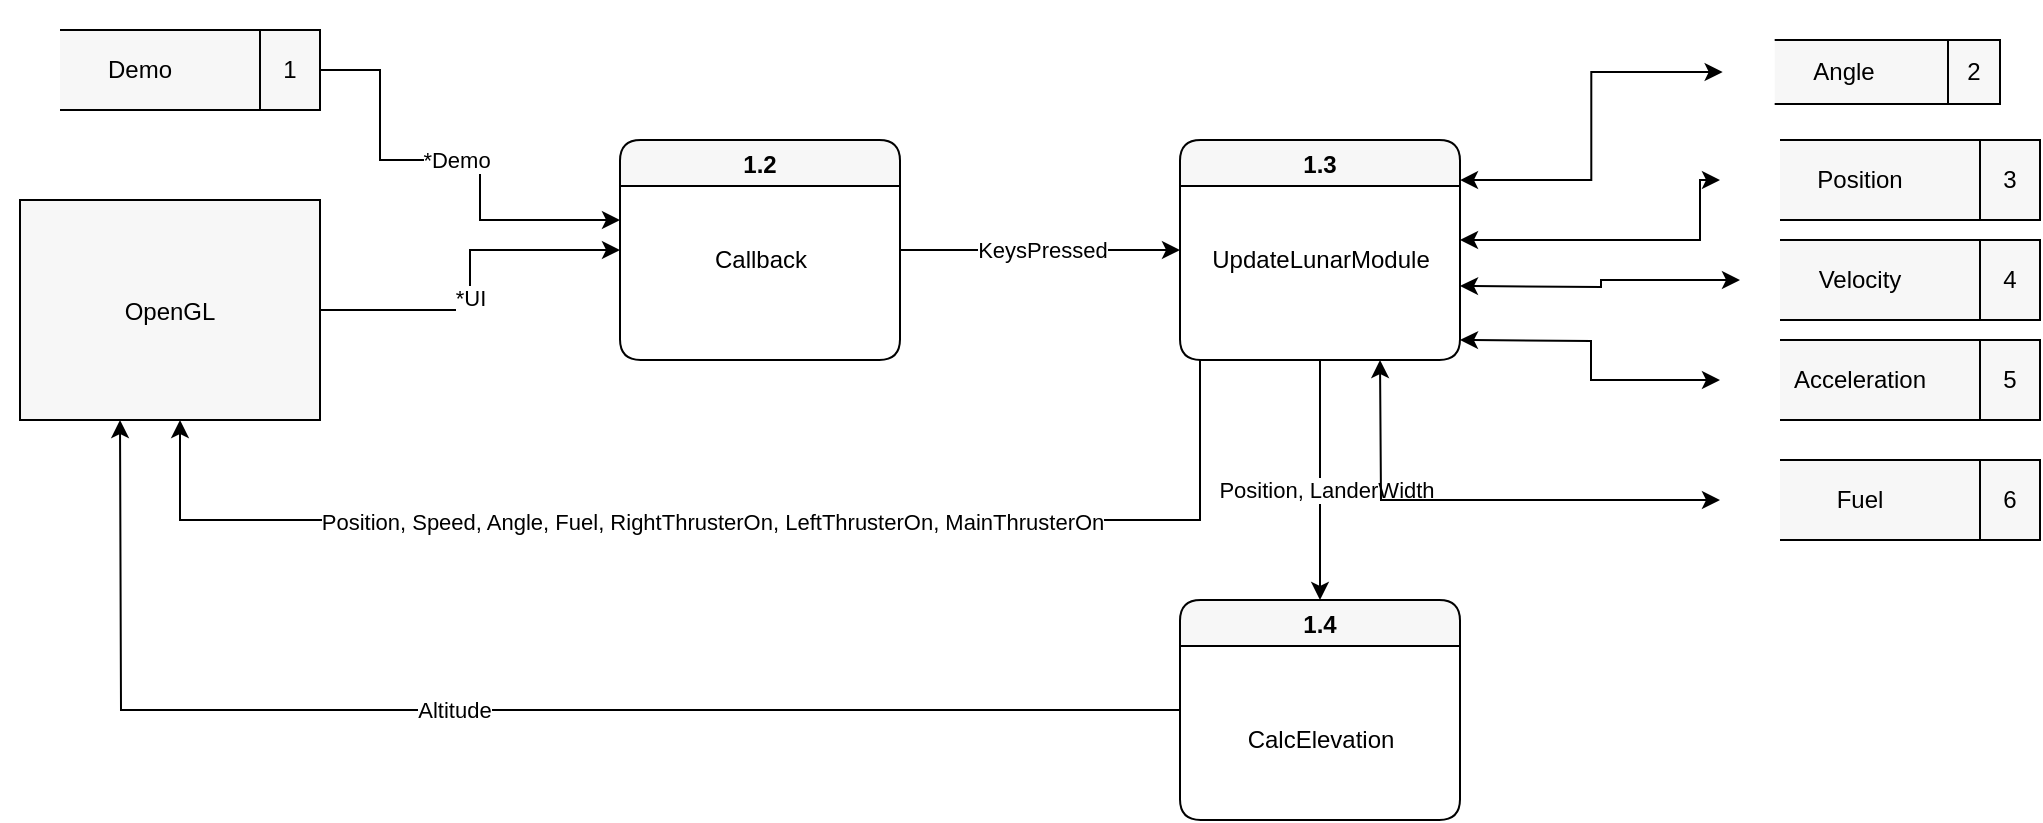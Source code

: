 <mxfile version="15.4.1"><diagram id="tKX5Lr_C8hMCDAKUyTDh" name="Page-1"><mxGraphModel dx="1186" dy="618" grid="1" gridSize="10" guides="1" tooltips="1" connect="0" arrows="1" fold="1" page="1" pageScale="1" pageWidth="1700" pageHeight="1100" math="0" shadow="0"><root><mxCell id="0"/><mxCell id="1" parent="0"/><mxCell id="OECfs2JXpm-1Uy90gEzL-73" value="" style="edgeStyle=orthogonalEdgeStyle;rounded=0;orthogonalLoop=1;jettySize=auto;html=1;startArrow=none;startFill=0;" edge="1" parent="1" source="OECfs2JXpm-1Uy90gEzL-69" target="OECfs2JXpm-1Uy90gEzL-71"><mxGeometry relative="1" as="geometry"/></mxCell><mxCell id="OECfs2JXpm-1Uy90gEzL-82" value="*UI" style="edgeLabel;html=1;align=center;verticalAlign=middle;resizable=0;points=[];" vertex="1" connectable="0" parent="OECfs2JXpm-1Uy90gEzL-73"><mxGeometry x="-0.092" relative="1" as="geometry"><mxPoint as="offset"/></mxGeometry></mxCell><mxCell id="OECfs2JXpm-1Uy90gEzL-69" value="OpenGL" style="rounded=0;fillColor=#F7F7F7;" vertex="1" parent="1"><mxGeometry x="60" y="290" width="150" height="110" as="geometry"/></mxCell><mxCell id="OECfs2JXpm-1Uy90gEzL-85" value="" style="edgeStyle=orthogonalEdgeStyle;rounded=0;orthogonalLoop=1;jettySize=auto;html=1;startArrow=none;startFill=0;" edge="1" parent="1" source="OECfs2JXpm-1Uy90gEzL-71" target="OECfs2JXpm-1Uy90gEzL-83"><mxGeometry relative="1" as="geometry"/></mxCell><mxCell id="OECfs2JXpm-1Uy90gEzL-86" value="KeysPressed" style="edgeLabel;html=1;align=center;verticalAlign=middle;resizable=0;points=[];" vertex="1" connectable="0" parent="OECfs2JXpm-1Uy90gEzL-85"><mxGeometry x="-0.425" y="4" relative="1" as="geometry"><mxPoint x="30" y="4" as="offset"/></mxGeometry></mxCell><mxCell id="OECfs2JXpm-1Uy90gEzL-71" value="1.2" style="swimlane;rounded=1;fillColor=#F7F7F7;" vertex="1" parent="1"><mxGeometry x="360" y="260" width="140" height="110" as="geometry"/></mxCell><mxCell id="OECfs2JXpm-1Uy90gEzL-74" value="Callback" style="text;html=1;align=center;verticalAlign=middle;resizable=0;points=[];autosize=1;strokeColor=none;fillColor=none;" vertex="1" parent="OECfs2JXpm-1Uy90gEzL-71"><mxGeometry x="40" y="50" width="60" height="20" as="geometry"/></mxCell><mxCell id="OECfs2JXpm-1Uy90gEzL-76" value="Demo" style="rounded=0;whiteSpace=wrap;html=1;fillColor=#F7F7F7;gradientColor=none;" vertex="1" parent="1"><mxGeometry x="60" y="205" width="120" height="40" as="geometry"/></mxCell><mxCell id="OECfs2JXpm-1Uy90gEzL-81" value="*Demo" style="edgeStyle=orthogonalEdgeStyle;rounded=0;orthogonalLoop=1;jettySize=auto;html=1;startArrow=none;startFill=0;" edge="1" parent="1" source="OECfs2JXpm-1Uy90gEzL-78"><mxGeometry relative="1" as="geometry"><mxPoint x="360" y="300" as="targetPoint"/><Array as="points"><mxPoint x="240" y="225"/><mxPoint x="240" y="270"/><mxPoint x="290" y="270"/><mxPoint x="290" y="300"/></Array></mxGeometry></mxCell><mxCell id="OECfs2JXpm-1Uy90gEzL-78" value="1" style="rounded=0;whiteSpace=wrap;html=1;fillColor=#F7F7F7;gradientColor=none;" vertex="1" parent="1"><mxGeometry x="180" y="205" width="30" height="40" as="geometry"/></mxCell><mxCell id="OECfs2JXpm-1Uy90gEzL-80" value="" style="rounded=0;whiteSpace=wrap;html=1;fillColor=#FFFFFF;gradientColor=none;strokeColor=none;" vertex="1" parent="1"><mxGeometry x="50" y="190" width="30" height="60" as="geometry"/></mxCell><mxCell id="OECfs2JXpm-1Uy90gEzL-118" style="edgeStyle=orthogonalEdgeStyle;rounded=0;orthogonalLoop=1;jettySize=auto;html=1;startArrow=none;startFill=0;" edge="1" parent="1"><mxGeometry relative="1" as="geometry"><mxPoint x="140" y="400" as="targetPoint"/><mxPoint x="660" y="370" as="sourcePoint"/><Array as="points"><mxPoint x="650" y="370"/><mxPoint x="650" y="450"/><mxPoint x="140" y="450"/></Array></mxGeometry></mxCell><mxCell id="OECfs2JXpm-1Uy90gEzL-119" value="Position, Speed, Angle, Fuel, RightThrusterOn, LeftThrusterOn, MainThrusterOn" style="edgeLabel;html=1;align=center;verticalAlign=middle;resizable=0;points=[];" vertex="1" connectable="0" parent="OECfs2JXpm-1Uy90gEzL-118"><mxGeometry x="0.582" y="1" relative="1" as="geometry"><mxPoint x="180" as="offset"/></mxGeometry></mxCell><mxCell id="OECfs2JXpm-1Uy90gEzL-122" value="" style="edgeStyle=orthogonalEdgeStyle;rounded=0;orthogonalLoop=1;jettySize=auto;html=1;startArrow=none;startFill=0;" edge="1" parent="1" source="OECfs2JXpm-1Uy90gEzL-83" target="OECfs2JXpm-1Uy90gEzL-120"><mxGeometry relative="1" as="geometry"/></mxCell><mxCell id="OECfs2JXpm-1Uy90gEzL-124" value="Position, LanderWidth" style="edgeLabel;html=1;align=center;verticalAlign=middle;resizable=0;points=[];" vertex="1" connectable="0" parent="OECfs2JXpm-1Uy90gEzL-122"><mxGeometry x="0.089" y="3" relative="1" as="geometry"><mxPoint y="-1" as="offset"/></mxGeometry></mxCell><mxCell id="OECfs2JXpm-1Uy90gEzL-83" value="1.3" style="swimlane;rounded=1;fillColor=#F7F7F7;" vertex="1" parent="1"><mxGeometry x="640" y="260" width="140" height="110" as="geometry"/></mxCell><mxCell id="OECfs2JXpm-1Uy90gEzL-84" value="UpdateLunarModule" style="text;html=1;align=center;verticalAlign=middle;resizable=0;points=[];autosize=1;strokeColor=none;fillColor=none;" vertex="1" parent="OECfs2JXpm-1Uy90gEzL-83"><mxGeometry x="10" y="50" width="120" height="20" as="geometry"/></mxCell><mxCell id="OECfs2JXpm-1Uy90gEzL-91" value="" style="group" vertex="1" connectable="0" parent="1"><mxGeometry x="920" y="420" width="150" height="50" as="geometry"/></mxCell><mxCell id="OECfs2JXpm-1Uy90gEzL-92" value="Fuel" style="rounded=0;whiteSpace=wrap;html=1;fillColor=#F7F7F7;gradientColor=none;" vertex="1" parent="OECfs2JXpm-1Uy90gEzL-91"><mxGeometry width="120" height="40" as="geometry"/></mxCell><mxCell id="OECfs2JXpm-1Uy90gEzL-93" value="6" style="rounded=0;whiteSpace=wrap;html=1;fillColor=#F7F7F7;gradientColor=none;" vertex="1" parent="OECfs2JXpm-1Uy90gEzL-91"><mxGeometry x="120" width="30" height="40" as="geometry"/></mxCell><mxCell id="OECfs2JXpm-1Uy90gEzL-94" value="" style="rounded=0;whiteSpace=wrap;html=1;fillColor=#FFFFFF;gradientColor=none;strokeColor=none;" vertex="1" parent="OECfs2JXpm-1Uy90gEzL-91"><mxGeometry x="-10" y="-10" width="30" height="60" as="geometry"/></mxCell><mxCell id="OECfs2JXpm-1Uy90gEzL-95" value="" style="group" vertex="1" connectable="0" parent="1"><mxGeometry x="920" y="360" width="150" height="50" as="geometry"/></mxCell><mxCell id="OECfs2JXpm-1Uy90gEzL-96" value="Acceleration" style="rounded=0;whiteSpace=wrap;html=1;fillColor=#F7F7F7;gradientColor=none;" vertex="1" parent="OECfs2JXpm-1Uy90gEzL-95"><mxGeometry width="120" height="40" as="geometry"/></mxCell><mxCell id="OECfs2JXpm-1Uy90gEzL-97" value="5" style="rounded=0;whiteSpace=wrap;html=1;fillColor=#F7F7F7;gradientColor=none;" vertex="1" parent="OECfs2JXpm-1Uy90gEzL-95"><mxGeometry x="120" width="30" height="40" as="geometry"/></mxCell><mxCell id="OECfs2JXpm-1Uy90gEzL-98" value="" style="rounded=0;whiteSpace=wrap;html=1;fillColor=#FFFFFF;gradientColor=none;strokeColor=none;" vertex="1" parent="OECfs2JXpm-1Uy90gEzL-95"><mxGeometry x="-10" y="-10" width="30" height="60" as="geometry"/></mxCell><mxCell id="OECfs2JXpm-1Uy90gEzL-99" value="" style="group" vertex="1" connectable="0" parent="1"><mxGeometry x="920" y="310" width="150" height="50" as="geometry"/></mxCell><mxCell id="OECfs2JXpm-1Uy90gEzL-100" value="Velocity" style="rounded=0;whiteSpace=wrap;html=1;fillColor=#F7F7F7;gradientColor=none;" vertex="1" parent="OECfs2JXpm-1Uy90gEzL-99"><mxGeometry width="120" height="40" as="geometry"/></mxCell><mxCell id="OECfs2JXpm-1Uy90gEzL-101" value="4" style="rounded=0;whiteSpace=wrap;html=1;fillColor=#F7F7F7;gradientColor=none;" vertex="1" parent="OECfs2JXpm-1Uy90gEzL-99"><mxGeometry x="120" width="30" height="40" as="geometry"/></mxCell><mxCell id="OECfs2JXpm-1Uy90gEzL-102" value="" style="rounded=0;whiteSpace=wrap;html=1;fillColor=#FFFFFF;gradientColor=none;strokeColor=none;" vertex="1" parent="OECfs2JXpm-1Uy90gEzL-99"><mxGeometry x="-10" y="-10" width="30" height="60" as="geometry"/></mxCell><mxCell id="OECfs2JXpm-1Uy90gEzL-103" value="" style="group" vertex="1" connectable="0" parent="1"><mxGeometry x="920" y="260" width="150" height="50" as="geometry"/></mxCell><mxCell id="OECfs2JXpm-1Uy90gEzL-104" value="Position" style="rounded=0;whiteSpace=wrap;html=1;fillColor=#F7F7F7;gradientColor=none;" vertex="1" parent="OECfs2JXpm-1Uy90gEzL-103"><mxGeometry width="120" height="40" as="geometry"/></mxCell><mxCell id="OECfs2JXpm-1Uy90gEzL-105" value="3" style="rounded=0;whiteSpace=wrap;html=1;fillColor=#F7F7F7;gradientColor=none;" vertex="1" parent="OECfs2JXpm-1Uy90gEzL-103"><mxGeometry x="120" width="30" height="40" as="geometry"/></mxCell><mxCell id="OECfs2JXpm-1Uy90gEzL-106" value="" style="rounded=0;whiteSpace=wrap;html=1;fillColor=#FFFFFF;gradientColor=none;strokeColor=none;" vertex="1" parent="OECfs2JXpm-1Uy90gEzL-103"><mxGeometry x="-10" y="-10" width="30" height="60" as="geometry"/></mxCell><mxCell id="OECfs2JXpm-1Uy90gEzL-107" value="" style="group" vertex="1" connectable="0" parent="1"><mxGeometry x="920" y="210" width="130" height="40" as="geometry"/></mxCell><mxCell id="OECfs2JXpm-1Uy90gEzL-108" value="Angle" style="rounded=0;whiteSpace=wrap;html=1;fillColor=#F7F7F7;gradientColor=none;" vertex="1" parent="OECfs2JXpm-1Uy90gEzL-107"><mxGeometry width="104" height="32" as="geometry"/></mxCell><mxCell id="OECfs2JXpm-1Uy90gEzL-109" value="2" style="rounded=0;whiteSpace=wrap;html=1;fillColor=#F7F7F7;gradientColor=none;" vertex="1" parent="OECfs2JXpm-1Uy90gEzL-107"><mxGeometry x="104" width="26" height="32" as="geometry"/></mxCell><mxCell id="OECfs2JXpm-1Uy90gEzL-110" value="" style="rounded=0;whiteSpace=wrap;html=1;fillColor=#FFFFFF;gradientColor=none;strokeColor=none;" vertex="1" parent="OECfs2JXpm-1Uy90gEzL-107"><mxGeometry x="-8.667" y="-8" width="26" height="48" as="geometry"/></mxCell><mxCell id="OECfs2JXpm-1Uy90gEzL-113" style="edgeStyle=orthogonalEdgeStyle;rounded=0;orthogonalLoop=1;jettySize=auto;html=1;entryX=1;entryY=0.182;entryDx=0;entryDy=0;entryPerimeter=0;startArrow=classic;startFill=1;" edge="1" parent="1" source="OECfs2JXpm-1Uy90gEzL-110" target="OECfs2JXpm-1Uy90gEzL-83"><mxGeometry relative="1" as="geometry"><mxPoint x="900" y="220" as="sourcePoint"/></mxGeometry></mxCell><mxCell id="OECfs2JXpm-1Uy90gEzL-114" style="edgeStyle=orthogonalEdgeStyle;rounded=0;orthogonalLoop=1;jettySize=auto;html=1;startArrow=classic;startFill=1;exitX=0;exitY=0.5;exitDx=0;exitDy=0;" edge="1" parent="1" source="OECfs2JXpm-1Uy90gEzL-106"><mxGeometry relative="1" as="geometry"><mxPoint x="780" y="310" as="targetPoint"/><Array as="points"><mxPoint x="900" y="280"/><mxPoint x="900" y="310"/></Array></mxGeometry></mxCell><mxCell id="OECfs2JXpm-1Uy90gEzL-115" style="edgeStyle=orthogonalEdgeStyle;rounded=0;orthogonalLoop=1;jettySize=auto;html=1;startArrow=classic;startFill=1;" edge="1" parent="1" source="OECfs2JXpm-1Uy90gEzL-100"><mxGeometry relative="1" as="geometry"><mxPoint x="780" y="333" as="targetPoint"/></mxGeometry></mxCell><mxCell id="OECfs2JXpm-1Uy90gEzL-116" style="edgeStyle=orthogonalEdgeStyle;rounded=0;orthogonalLoop=1;jettySize=auto;html=1;startArrow=classic;startFill=1;" edge="1" parent="1" source="OECfs2JXpm-1Uy90gEzL-98"><mxGeometry relative="1" as="geometry"><mxPoint x="780" y="360" as="targetPoint"/></mxGeometry></mxCell><mxCell id="OECfs2JXpm-1Uy90gEzL-117" style="edgeStyle=orthogonalEdgeStyle;rounded=0;orthogonalLoop=1;jettySize=auto;html=1;startArrow=classic;startFill=1;" edge="1" parent="1" source="OECfs2JXpm-1Uy90gEzL-94"><mxGeometry relative="1" as="geometry"><mxPoint x="740" y="370" as="targetPoint"/></mxGeometry></mxCell><mxCell id="OECfs2JXpm-1Uy90gEzL-125" style="edgeStyle=orthogonalEdgeStyle;rounded=0;orthogonalLoop=1;jettySize=auto;html=1;startArrow=none;startFill=0;" edge="1" parent="1" source="OECfs2JXpm-1Uy90gEzL-120"><mxGeometry relative="1" as="geometry"><mxPoint x="110" y="400" as="targetPoint"/></mxGeometry></mxCell><mxCell id="OECfs2JXpm-1Uy90gEzL-126" value="Altitude" style="edgeLabel;html=1;align=center;verticalAlign=middle;resizable=0;points=[];" vertex="1" connectable="0" parent="OECfs2JXpm-1Uy90gEzL-125"><mxGeometry x="0.077" relative="1" as="geometry"><mxPoint as="offset"/></mxGeometry></mxCell><mxCell id="OECfs2JXpm-1Uy90gEzL-120" value="1.4" style="swimlane;rounded=1;fillColor=#F7F7F7;" vertex="1" parent="1"><mxGeometry x="640" y="490" width="140" height="110" as="geometry"/></mxCell><mxCell id="OECfs2JXpm-1Uy90gEzL-123" value="CalcElevation" style="text;html=1;align=center;verticalAlign=middle;resizable=0;points=[];autosize=1;strokeColor=none;fillColor=none;" vertex="1" parent="OECfs2JXpm-1Uy90gEzL-120"><mxGeometry x="25" y="60" width="90" height="20" as="geometry"/></mxCell></root></mxGraphModel></diagram></mxfile>